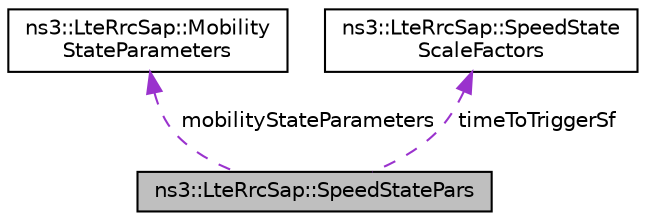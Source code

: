 digraph "ns3::LteRrcSap::SpeedStatePars"
{
 // LATEX_PDF_SIZE
  edge [fontname="Helvetica",fontsize="10",labelfontname="Helvetica",labelfontsize="10"];
  node [fontname="Helvetica",fontsize="10",shape=record];
  Node1 [label="ns3::LteRrcSap::SpeedStatePars",height=0.2,width=0.4,color="black", fillcolor="grey75", style="filled", fontcolor="black",tooltip="SpeedStatePars structure."];
  Node2 -> Node1 [dir="back",color="darkorchid3",fontsize="10",style="dashed",label=" mobilityStateParameters" ,fontname="Helvetica"];
  Node2 [label="ns3::LteRrcSap::Mobility\lStateParameters",height=0.2,width=0.4,color="black", fillcolor="white", style="filled",URL="$structns3_1_1_lte_rrc_sap_1_1_mobility_state_parameters.html",tooltip="MobilityStateParameters structure."];
  Node3 -> Node1 [dir="back",color="darkorchid3",fontsize="10",style="dashed",label=" timeToTriggerSf" ,fontname="Helvetica"];
  Node3 [label="ns3::LteRrcSap::SpeedState\lScaleFactors",height=0.2,width=0.4,color="black", fillcolor="white", style="filled",URL="$structns3_1_1_lte_rrc_sap_1_1_speed_state_scale_factors.html",tooltip="SpeedStateScaleFactors structure."];
}
